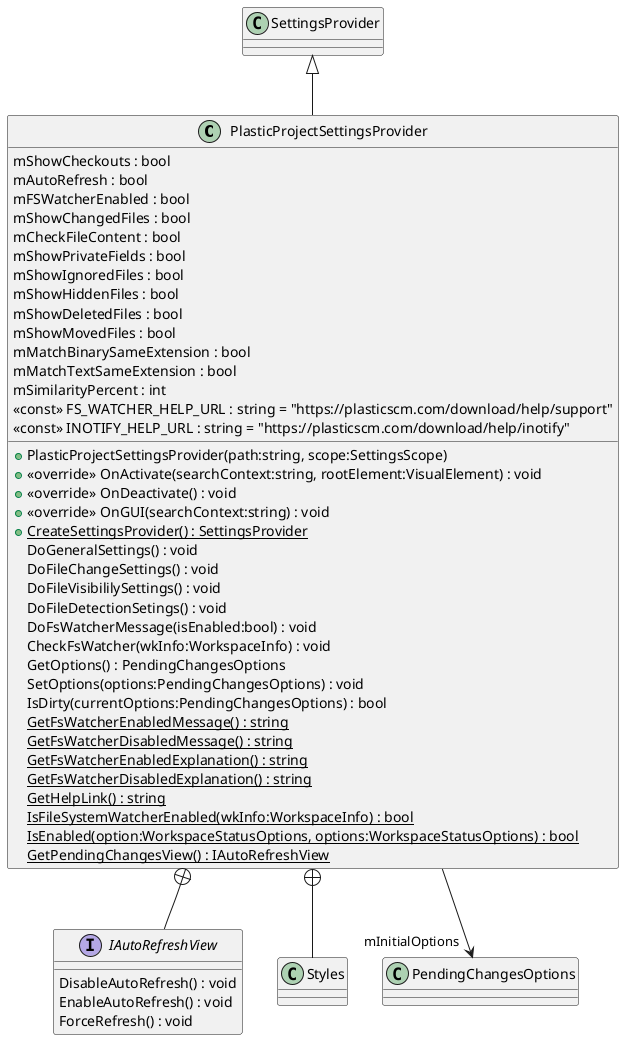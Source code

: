 @startuml
class PlasticProjectSettingsProvider {
    + PlasticProjectSettingsProvider(path:string, scope:SettingsScope)
    + <<override>> OnActivate(searchContext:string, rootElement:VisualElement) : void
    + <<override>> OnDeactivate() : void
    + <<override>> OnGUI(searchContext:string) : void
    + {static} CreateSettingsProvider() : SettingsProvider
    DoGeneralSettings() : void
    DoFileChangeSettings() : void
    DoFileVisibililySettings() : void
    DoFileDetectionSetings() : void
    DoFsWatcherMessage(isEnabled:bool) : void
    CheckFsWatcher(wkInfo:WorkspaceInfo) : void
    GetOptions() : PendingChangesOptions
    SetOptions(options:PendingChangesOptions) : void
    IsDirty(currentOptions:PendingChangesOptions) : bool
    {static} GetFsWatcherEnabledMessage() : string
    {static} GetFsWatcherDisabledMessage() : string
    {static} GetFsWatcherEnabledExplanation() : string
    {static} GetFsWatcherDisabledExplanation() : string
    {static} GetHelpLink() : string
    {static} IsFileSystemWatcherEnabled(wkInfo:WorkspaceInfo) : bool
    {static} IsEnabled(option:WorkspaceStatusOptions, options:WorkspaceStatusOptions) : bool
    {static} GetPendingChangesView() : IAutoRefreshView
    mShowCheckouts : bool
    mAutoRefresh : bool
    mFSWatcherEnabled : bool
    mShowChangedFiles : bool
    mCheckFileContent : bool
    mShowPrivateFields : bool
    mShowIgnoredFiles : bool
    mShowHiddenFiles : bool
    mShowDeletedFiles : bool
    mShowMovedFiles : bool
    mMatchBinarySameExtension : bool
    mMatchTextSameExtension : bool
    mSimilarityPercent : int
    <<const>> FS_WATCHER_HELP_URL : string = "https://plasticscm.com/download/help/support"
    <<const>> INOTIFY_HELP_URL : string = "https://plasticscm.com/download/help/inotify"
}
interface IAutoRefreshView {
    DisableAutoRefresh() : void
    EnableAutoRefresh() : void
    ForceRefresh() : void
}
class Styles {
}
SettingsProvider <|-- PlasticProjectSettingsProvider
PlasticProjectSettingsProvider --> "mInitialOptions" PendingChangesOptions
PlasticProjectSettingsProvider +-- IAutoRefreshView
PlasticProjectSettingsProvider +-- Styles
@enduml

